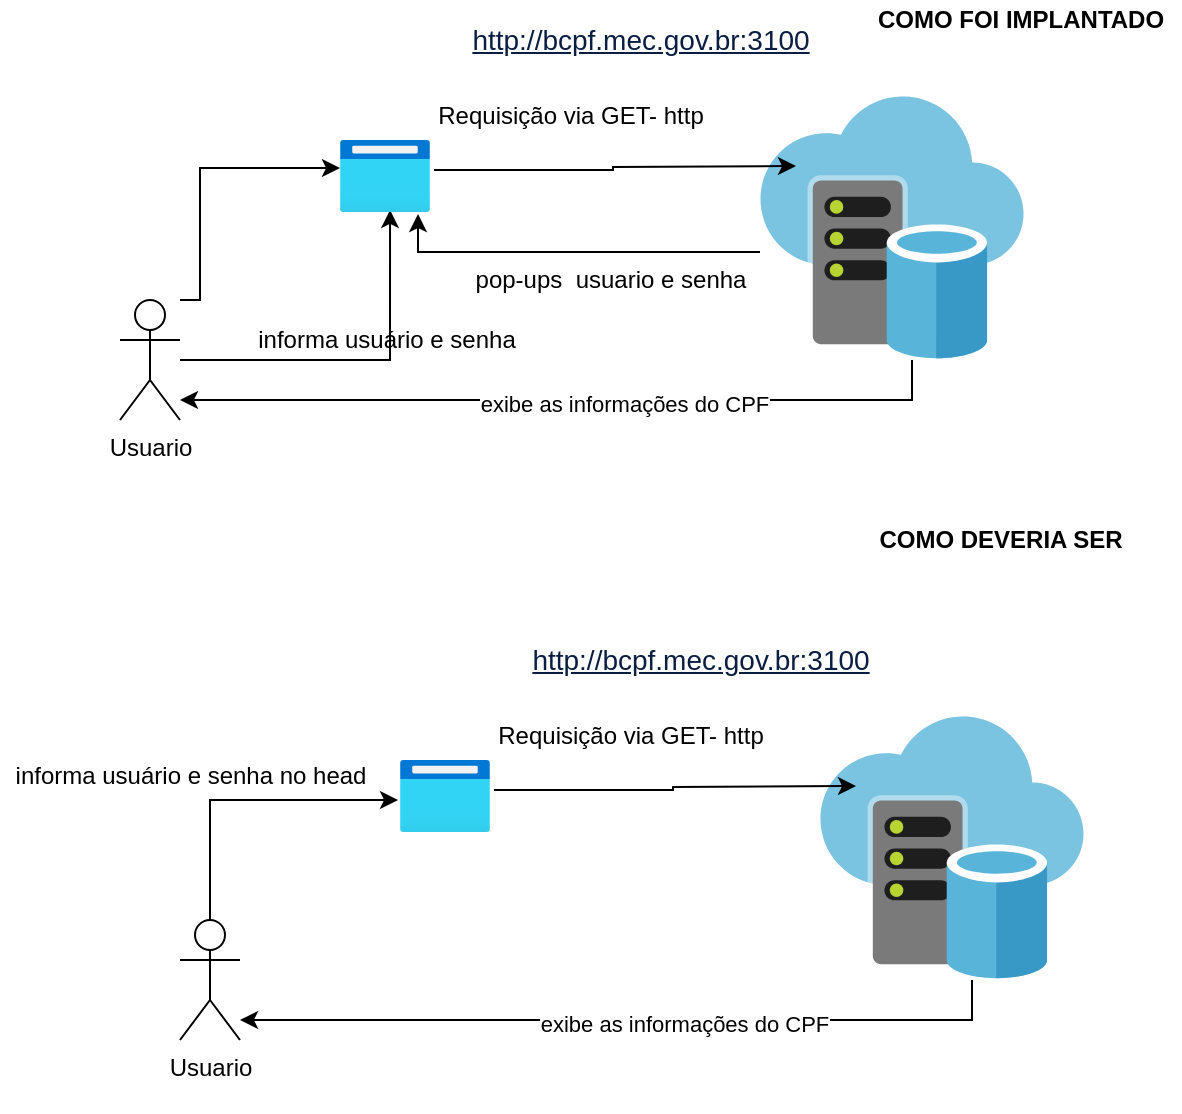 <mxfile version="14.6.0" type="github">
  <diagram id="YbJ3gdxs-N2uprx0W4Lc" name="Page-1">
    <mxGraphModel dx="1422" dy="705" grid="1" gridSize="10" guides="1" tooltips="1" connect="1" arrows="1" fold="1" page="1" pageScale="1" pageWidth="827" pageHeight="1169" math="0" shadow="0">
      <root>
        <mxCell id="0" />
        <mxCell id="1" parent="0" />
        <mxCell id="6J_N8UA7ibtdLKnviK2s-3" style="edgeStyle=orthogonalEdgeStyle;rounded=0;orthogonalLoop=1;jettySize=auto;html=1;" parent="1" source="6J_N8UA7ibtdLKnviK2s-1" edge="1">
          <mxGeometry relative="1" as="geometry">
            <mxPoint x="190" y="104" as="targetPoint" />
            <Array as="points">
              <mxPoint x="120" y="170" />
              <mxPoint x="120" y="104" />
            </Array>
          </mxGeometry>
        </mxCell>
        <mxCell id="HhiBspYBWjd61URxNpkf-4" style="edgeStyle=orthogonalEdgeStyle;rounded=0;orthogonalLoop=1;jettySize=auto;html=1;entryX=0.556;entryY=0.972;entryDx=0;entryDy=0;entryPerimeter=0;" edge="1" parent="1" source="6J_N8UA7ibtdLKnviK2s-1" target="HhiBspYBWjd61URxNpkf-1">
          <mxGeometry relative="1" as="geometry" />
        </mxCell>
        <mxCell id="6J_N8UA7ibtdLKnviK2s-1" value="Usuario&lt;br&gt;&lt;br&gt;" style="shape=umlActor;verticalLabelPosition=bottom;verticalAlign=top;html=1;" parent="1" vertex="1">
          <mxGeometry x="80" y="170" width="30" height="60" as="geometry" />
        </mxCell>
        <mxCell id="6J_N8UA7ibtdLKnviK2s-4" value="Requisição via GET- http&lt;br&gt;" style="text;html=1;align=center;verticalAlign=middle;resizable=0;points=[];autosize=1;strokeColor=none;" parent="1" vertex="1">
          <mxGeometry x="230" y="68" width="150" height="20" as="geometry" />
        </mxCell>
        <mxCell id="6J_N8UA7ibtdLKnviK2s-7" style="edgeStyle=orthogonalEdgeStyle;rounded=0;orthogonalLoop=1;jettySize=auto;html=1;" parent="1" source="6J_N8UA7ibtdLKnviK2s-6" target="6J_N8UA7ibtdLKnviK2s-1" edge="1">
          <mxGeometry relative="1" as="geometry">
            <Array as="points">
              <mxPoint x="476" y="220" />
            </Array>
          </mxGeometry>
        </mxCell>
        <mxCell id="6J_N8UA7ibtdLKnviK2s-9" value="exibe as informações do CPF&lt;br&gt;" style="edgeLabel;html=1;align=center;verticalAlign=middle;resizable=0;points=[];" parent="6J_N8UA7ibtdLKnviK2s-7" vertex="1" connectable="0">
          <mxGeometry x="-0.149" y="2" relative="1" as="geometry">
            <mxPoint as="offset" />
          </mxGeometry>
        </mxCell>
        <mxCell id="HhiBspYBWjd61URxNpkf-3" style="edgeStyle=orthogonalEdgeStyle;rounded=0;orthogonalLoop=1;jettySize=auto;html=1;entryX=0.867;entryY=1.028;entryDx=0;entryDy=0;entryPerimeter=0;" edge="1" parent="1" source="6J_N8UA7ibtdLKnviK2s-6" target="HhiBspYBWjd61URxNpkf-1">
          <mxGeometry relative="1" as="geometry">
            <Array as="points">
              <mxPoint x="229" y="146" />
            </Array>
          </mxGeometry>
        </mxCell>
        <mxCell id="6J_N8UA7ibtdLKnviK2s-6" value="" style="aspect=fixed;html=1;points=[];align=center;image;fontSize=12;image=img/lib/mscae/Virtual_Datacenter.svg;" parent="1" vertex="1">
          <mxGeometry x="400" y="68" width="132" height="132" as="geometry" />
        </mxCell>
        <mxCell id="6J_N8UA7ibtdLKnviK2s-15" style="edgeStyle=orthogonalEdgeStyle;rounded=0;orthogonalLoop=1;jettySize=auto;html=1;exitX=1.044;exitY=0.417;exitDx=0;exitDy=0;exitPerimeter=0;" parent="1" source="HhiBspYBWjd61URxNpkf-1" edge="1">
          <mxGeometry relative="1" as="geometry">
            <mxPoint x="218" y="104" as="sourcePoint" />
            <mxPoint x="418" y="103" as="targetPoint" />
          </mxGeometry>
        </mxCell>
        <mxCell id="6J_N8UA7ibtdLKnviK2s-16" value="&lt;a href=&quot;http://bcpf.mec.gov.br:3100/api/v1/pessoaFisica/CPF&quot; target=&quot;_blank&quot; style=&quot;background-color: rgb(255 , 255 , 255) ; color: rgb(9 , 30 , 66) ; outline: 0px ; font-family: , &amp;#34;blinkmacsystemfont&amp;#34; , &amp;#34;segoe ui&amp;#34; , &amp;#34;roboto&amp;#34; , &amp;#34;noto sans&amp;#34; , &amp;#34;ubuntu&amp;#34; , &amp;#34;droid sans&amp;#34; , &amp;#34;helvetica neue&amp;#34; , sans-serif ; font-size: 14px&quot;&gt;http://bcpf.mec.gov.br:3100&lt;/a&gt;" style="text;html=1;align=center;verticalAlign=middle;resizable=0;points=[];autosize=1;strokeColor=none;" parent="1" vertex="1">
          <mxGeometry x="250" y="30" width="180" height="20" as="geometry" />
        </mxCell>
        <mxCell id="6J_N8UA7ibtdLKnviK2s-18" value="pop-ups&amp;nbsp; usuario e senha" style="text;html=1;align=center;verticalAlign=middle;resizable=0;points=[];autosize=1;strokeColor=none;" parent="1" vertex="1">
          <mxGeometry x="250" y="150" width="150" height="20" as="geometry" />
        </mxCell>
        <mxCell id="HhiBspYBWjd61URxNpkf-1" value="" style="aspect=fixed;html=1;points=[];align=center;image;fontSize=12;image=img/lib/azure2/general/Browser.svg;" vertex="1" parent="1">
          <mxGeometry x="190" y="90" width="45" height="36" as="geometry" />
        </mxCell>
        <mxCell id="HhiBspYBWjd61URxNpkf-5" value="informa usuário e senha" style="text;html=1;align=center;verticalAlign=middle;resizable=0;points=[];autosize=1;strokeColor=none;" vertex="1" parent="1">
          <mxGeometry x="142.5" y="180" width="140" height="20" as="geometry" />
        </mxCell>
        <mxCell id="HhiBspYBWjd61URxNpkf-7" style="edgeStyle=orthogonalEdgeStyle;rounded=0;orthogonalLoop=1;jettySize=auto;html=1;entryX=-0.022;entryY=0.556;entryDx=0;entryDy=0;entryPerimeter=0;" edge="1" parent="1" source="HhiBspYBWjd61URxNpkf-8" target="HhiBspYBWjd61URxNpkf-17">
          <mxGeometry relative="1" as="geometry">
            <Array as="points">
              <mxPoint x="125" y="420" />
            </Array>
          </mxGeometry>
        </mxCell>
        <mxCell id="HhiBspYBWjd61URxNpkf-8" value="Usuario&lt;br&gt;&lt;br&gt;" style="shape=umlActor;verticalLabelPosition=bottom;verticalAlign=top;html=1;" vertex="1" parent="1">
          <mxGeometry x="110" y="480" width="30" height="60" as="geometry" />
        </mxCell>
        <mxCell id="HhiBspYBWjd61URxNpkf-9" value="Requisição via GET- http&lt;br&gt;" style="text;html=1;align=center;verticalAlign=middle;resizable=0;points=[];autosize=1;strokeColor=none;" vertex="1" parent="1">
          <mxGeometry x="260" y="378" width="150" height="20" as="geometry" />
        </mxCell>
        <mxCell id="HhiBspYBWjd61URxNpkf-10" style="edgeStyle=orthogonalEdgeStyle;rounded=0;orthogonalLoop=1;jettySize=auto;html=1;" edge="1" parent="1" source="HhiBspYBWjd61URxNpkf-13" target="HhiBspYBWjd61URxNpkf-8">
          <mxGeometry relative="1" as="geometry">
            <Array as="points">
              <mxPoint x="506" y="530" />
            </Array>
          </mxGeometry>
        </mxCell>
        <mxCell id="HhiBspYBWjd61URxNpkf-11" value="exibe as informações do CPF&lt;br&gt;" style="edgeLabel;html=1;align=center;verticalAlign=middle;resizable=0;points=[];" vertex="1" connectable="0" parent="HhiBspYBWjd61URxNpkf-10">
          <mxGeometry x="-0.149" y="2" relative="1" as="geometry">
            <mxPoint as="offset" />
          </mxGeometry>
        </mxCell>
        <mxCell id="HhiBspYBWjd61URxNpkf-13" value="" style="aspect=fixed;html=1;points=[];align=center;image;fontSize=12;image=img/lib/mscae/Virtual_Datacenter.svg;" vertex="1" parent="1">
          <mxGeometry x="430" y="378" width="132" height="132" as="geometry" />
        </mxCell>
        <mxCell id="HhiBspYBWjd61URxNpkf-14" style="edgeStyle=orthogonalEdgeStyle;rounded=0;orthogonalLoop=1;jettySize=auto;html=1;exitX=1.044;exitY=0.417;exitDx=0;exitDy=0;exitPerimeter=0;" edge="1" parent="1" source="HhiBspYBWjd61URxNpkf-17">
          <mxGeometry relative="1" as="geometry">
            <mxPoint x="248" y="414" as="sourcePoint" />
            <mxPoint x="448" y="413" as="targetPoint" />
          </mxGeometry>
        </mxCell>
        <mxCell id="HhiBspYBWjd61URxNpkf-15" value="&lt;a href=&quot;http://bcpf.mec.gov.br:3100/api/v1/pessoaFisica/CPF&quot; target=&quot;_blank&quot; style=&quot;background-color: rgb(255 , 255 , 255) ; color: rgb(9 , 30 , 66) ; outline: 0px ; font-family: , &amp;quot;blinkmacsystemfont&amp;quot; , &amp;quot;segoe ui&amp;quot; , &amp;quot;roboto&amp;quot; , &amp;quot;noto sans&amp;quot; , &amp;quot;ubuntu&amp;quot; , &amp;quot;droid sans&amp;quot; , &amp;quot;helvetica neue&amp;quot; , sans-serif ; font-size: 14px&quot;&gt;http://bcpf.mec.gov.br:3100&lt;/a&gt;" style="text;html=1;align=center;verticalAlign=middle;resizable=0;points=[];autosize=1;strokeColor=none;" vertex="1" parent="1">
          <mxGeometry x="280" y="340" width="180" height="20" as="geometry" />
        </mxCell>
        <mxCell id="HhiBspYBWjd61URxNpkf-17" value="" style="aspect=fixed;html=1;points=[];align=center;image;fontSize=12;image=img/lib/azure2/general/Browser.svg;" vertex="1" parent="1">
          <mxGeometry x="220" y="400" width="45" height="36" as="geometry" />
        </mxCell>
        <mxCell id="HhiBspYBWjd61URxNpkf-18" value="informa usuário e senha no head" style="text;html=1;align=center;verticalAlign=middle;resizable=0;points=[];autosize=1;strokeColor=none;" vertex="1" parent="1">
          <mxGeometry x="20" y="398" width="190" height="20" as="geometry" />
        </mxCell>
        <mxCell id="HhiBspYBWjd61URxNpkf-19" value="COMO DEVERIA SER" style="text;html=1;align=center;verticalAlign=middle;resizable=0;points=[];autosize=1;strokeColor=none;fontStyle=1" vertex="1" parent="1">
          <mxGeometry x="450" y="280" width="140" height="20" as="geometry" />
        </mxCell>
        <mxCell id="HhiBspYBWjd61URxNpkf-21" value="COMO FOI IMPLANTADO" style="text;html=1;align=center;verticalAlign=middle;resizable=0;points=[];autosize=1;strokeColor=none;fontStyle=1" vertex="1" parent="1">
          <mxGeometry x="450" y="20" width="160" height="20" as="geometry" />
        </mxCell>
      </root>
    </mxGraphModel>
  </diagram>
</mxfile>
